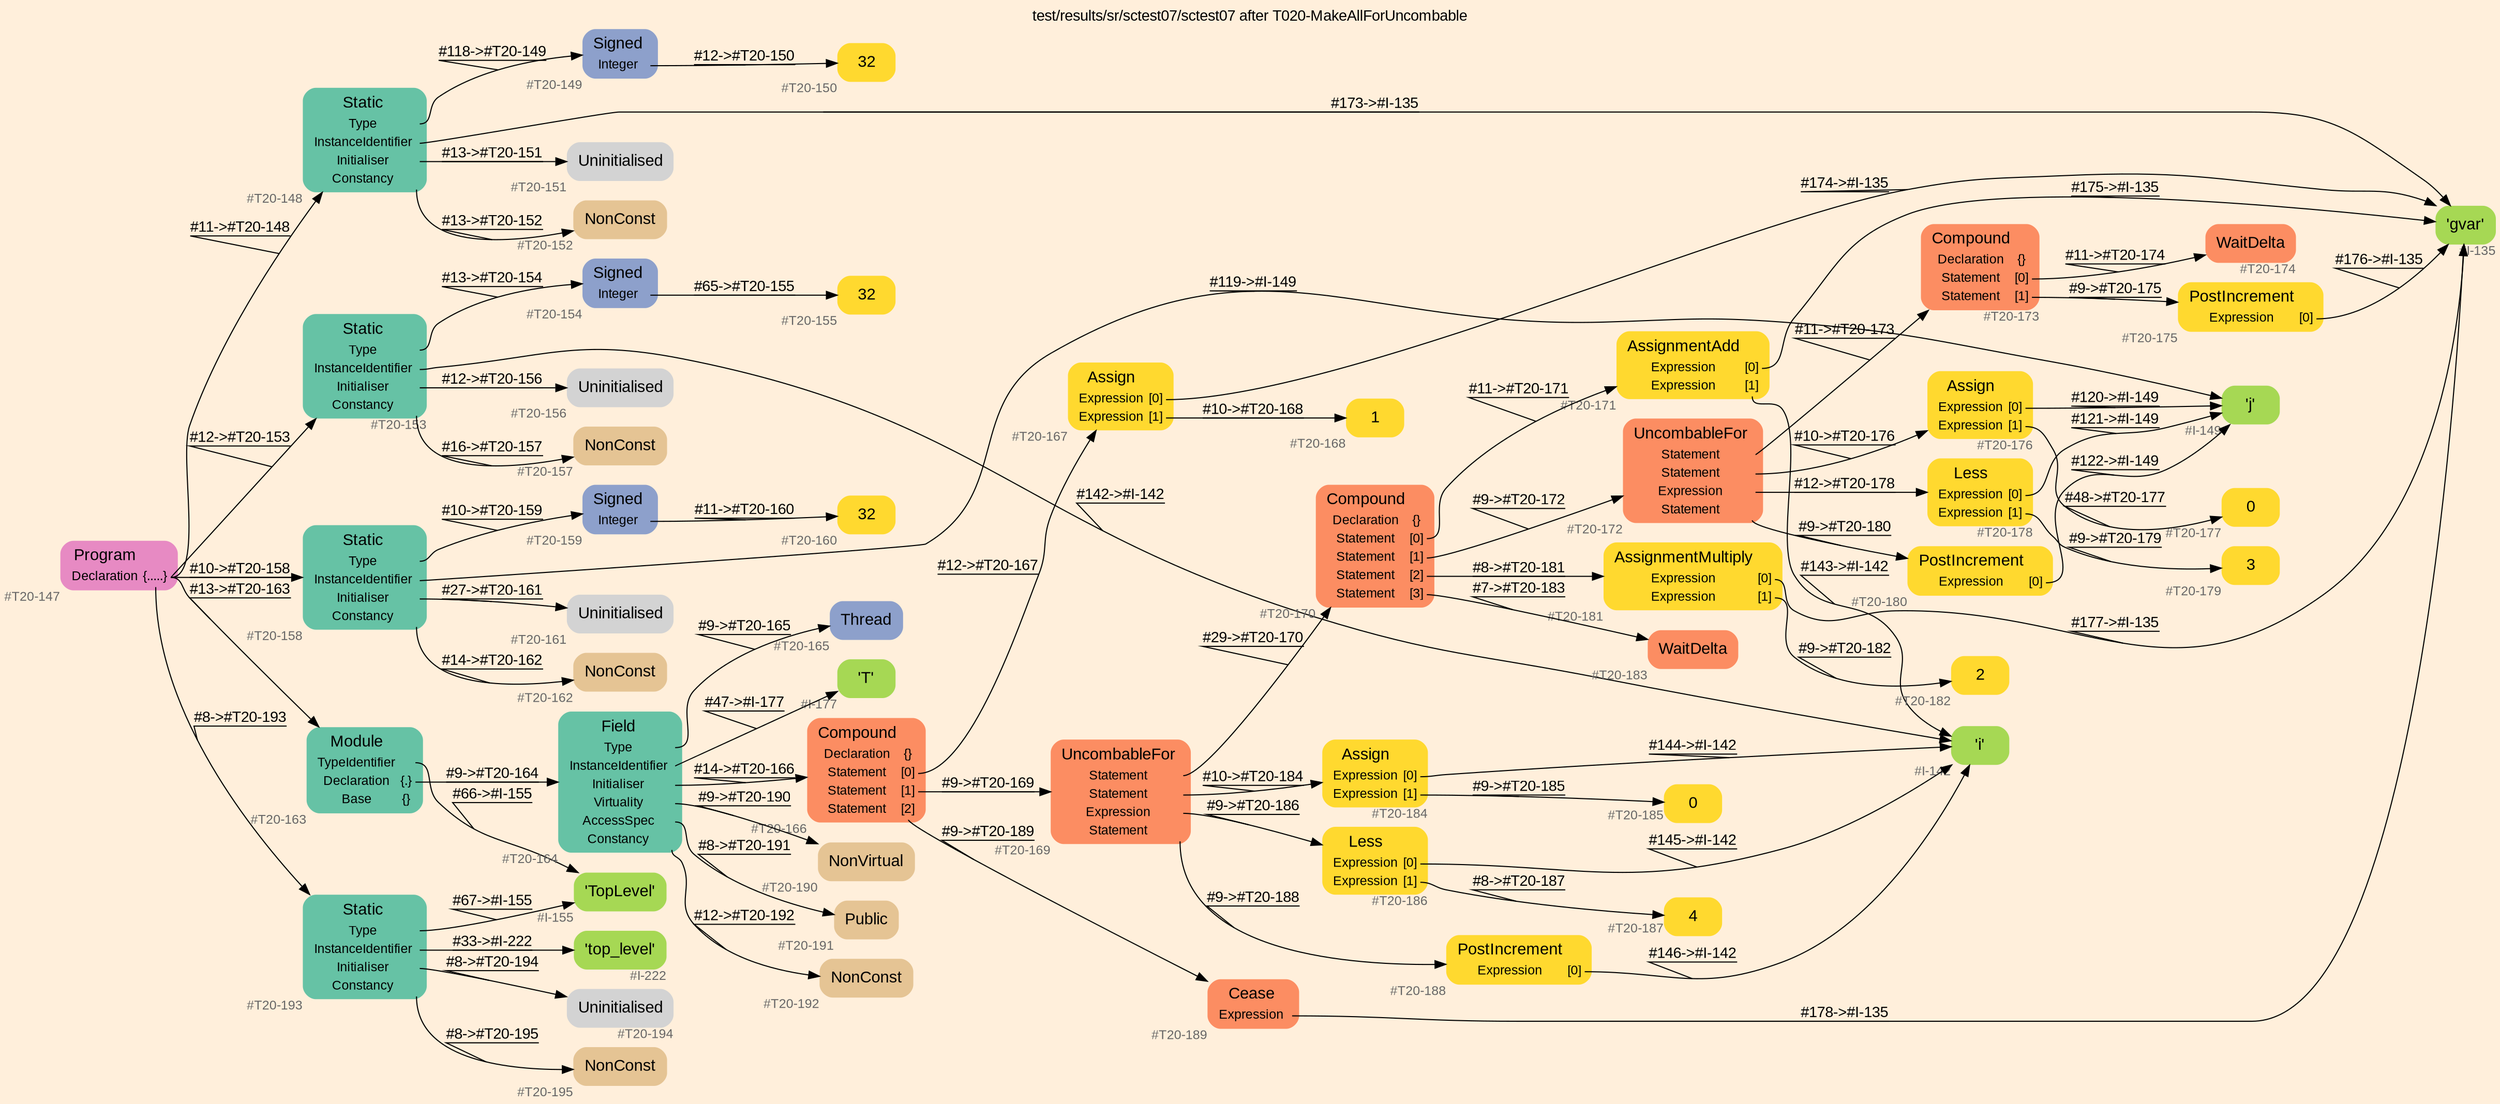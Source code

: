 digraph "test/results/sr/sctest07/sctest07 after T020-MakeAllForUncombable" {
label = "test/results/sr/sctest07/sctest07 after T020-MakeAllForUncombable"
labelloc = t
graph [
    rankdir = "LR"
    ranksep = 0.3
    bgcolor = antiquewhite1
    color = black
    fontcolor = black
    fontname = "Arial"
];
node [
    fontname = "Arial"
];
edge [
    fontname = "Arial"
];

// -------------------- node figure --------------------
// -------- block #T20-147 ----------
"#T20-147" [
    fillcolor = "/set28/4"
    xlabel = "#T20-147"
    fontsize = "12"
    fontcolor = grey40
    shape = "plaintext"
    label = <<TABLE BORDER="0" CELLBORDER="0" CELLSPACING="0">
     <TR><TD><FONT COLOR="black" POINT-SIZE="15">Program</FONT></TD></TR>
     <TR><TD><FONT COLOR="black" POINT-SIZE="12">Declaration</FONT></TD><TD PORT="port0"><FONT COLOR="black" POINT-SIZE="12">{.....}</FONT></TD></TR>
    </TABLE>>
    style = "rounded,filled"
];

// -------- block #T20-148 ----------
"#T20-148" [
    fillcolor = "/set28/1"
    xlabel = "#T20-148"
    fontsize = "12"
    fontcolor = grey40
    shape = "plaintext"
    label = <<TABLE BORDER="0" CELLBORDER="0" CELLSPACING="0">
     <TR><TD><FONT COLOR="black" POINT-SIZE="15">Static</FONT></TD></TR>
     <TR><TD><FONT COLOR="black" POINT-SIZE="12">Type</FONT></TD><TD PORT="port0"></TD></TR>
     <TR><TD><FONT COLOR="black" POINT-SIZE="12">InstanceIdentifier</FONT></TD><TD PORT="port1"></TD></TR>
     <TR><TD><FONT COLOR="black" POINT-SIZE="12">Initialiser</FONT></TD><TD PORT="port2"></TD></TR>
     <TR><TD><FONT COLOR="black" POINT-SIZE="12">Constancy</FONT></TD><TD PORT="port3"></TD></TR>
    </TABLE>>
    style = "rounded,filled"
];

// -------- block #T20-149 ----------
"#T20-149" [
    fillcolor = "/set28/3"
    xlabel = "#T20-149"
    fontsize = "12"
    fontcolor = grey40
    shape = "plaintext"
    label = <<TABLE BORDER="0" CELLBORDER="0" CELLSPACING="0">
     <TR><TD><FONT COLOR="black" POINT-SIZE="15">Signed</FONT></TD></TR>
     <TR><TD><FONT COLOR="black" POINT-SIZE="12">Integer</FONT></TD><TD PORT="port0"></TD></TR>
    </TABLE>>
    style = "rounded,filled"
];

// -------- block #T20-150 ----------
"#T20-150" [
    fillcolor = "/set28/6"
    xlabel = "#T20-150"
    fontsize = "12"
    fontcolor = grey40
    shape = "plaintext"
    label = <<TABLE BORDER="0" CELLBORDER="0" CELLSPACING="0">
     <TR><TD><FONT COLOR="black" POINT-SIZE="15">32</FONT></TD></TR>
    </TABLE>>
    style = "rounded,filled"
];

// -------- block #I-135 ----------
"#I-135" [
    fillcolor = "/set28/5"
    xlabel = "#I-135"
    fontsize = "12"
    fontcolor = grey40
    shape = "plaintext"
    label = <<TABLE BORDER="0" CELLBORDER="0" CELLSPACING="0">
     <TR><TD><FONT COLOR="black" POINT-SIZE="15">'gvar'</FONT></TD></TR>
    </TABLE>>
    style = "rounded,filled"
];

// -------- block #T20-151 ----------
"#T20-151" [
    xlabel = "#T20-151"
    fontsize = "12"
    fontcolor = grey40
    shape = "plaintext"
    label = <<TABLE BORDER="0" CELLBORDER="0" CELLSPACING="0">
     <TR><TD><FONT COLOR="black" POINT-SIZE="15">Uninitialised</FONT></TD></TR>
    </TABLE>>
    style = "rounded,filled"
];

// -------- block #T20-152 ----------
"#T20-152" [
    fillcolor = "/set28/7"
    xlabel = "#T20-152"
    fontsize = "12"
    fontcolor = grey40
    shape = "plaintext"
    label = <<TABLE BORDER="0" CELLBORDER="0" CELLSPACING="0">
     <TR><TD><FONT COLOR="black" POINT-SIZE="15">NonConst</FONT></TD></TR>
    </TABLE>>
    style = "rounded,filled"
];

// -------- block #T20-153 ----------
"#T20-153" [
    fillcolor = "/set28/1"
    xlabel = "#T20-153"
    fontsize = "12"
    fontcolor = grey40
    shape = "plaintext"
    label = <<TABLE BORDER="0" CELLBORDER="0" CELLSPACING="0">
     <TR><TD><FONT COLOR="black" POINT-SIZE="15">Static</FONT></TD></TR>
     <TR><TD><FONT COLOR="black" POINT-SIZE="12">Type</FONT></TD><TD PORT="port0"></TD></TR>
     <TR><TD><FONT COLOR="black" POINT-SIZE="12">InstanceIdentifier</FONT></TD><TD PORT="port1"></TD></TR>
     <TR><TD><FONT COLOR="black" POINT-SIZE="12">Initialiser</FONT></TD><TD PORT="port2"></TD></TR>
     <TR><TD><FONT COLOR="black" POINT-SIZE="12">Constancy</FONT></TD><TD PORT="port3"></TD></TR>
    </TABLE>>
    style = "rounded,filled"
];

// -------- block #T20-154 ----------
"#T20-154" [
    fillcolor = "/set28/3"
    xlabel = "#T20-154"
    fontsize = "12"
    fontcolor = grey40
    shape = "plaintext"
    label = <<TABLE BORDER="0" CELLBORDER="0" CELLSPACING="0">
     <TR><TD><FONT COLOR="black" POINT-SIZE="15">Signed</FONT></TD></TR>
     <TR><TD><FONT COLOR="black" POINT-SIZE="12">Integer</FONT></TD><TD PORT="port0"></TD></TR>
    </TABLE>>
    style = "rounded,filled"
];

// -------- block #T20-155 ----------
"#T20-155" [
    fillcolor = "/set28/6"
    xlabel = "#T20-155"
    fontsize = "12"
    fontcolor = grey40
    shape = "plaintext"
    label = <<TABLE BORDER="0" CELLBORDER="0" CELLSPACING="0">
     <TR><TD><FONT COLOR="black" POINT-SIZE="15">32</FONT></TD></TR>
    </TABLE>>
    style = "rounded,filled"
];

// -------- block #I-142 ----------
"#I-142" [
    fillcolor = "/set28/5"
    xlabel = "#I-142"
    fontsize = "12"
    fontcolor = grey40
    shape = "plaintext"
    label = <<TABLE BORDER="0" CELLBORDER="0" CELLSPACING="0">
     <TR><TD><FONT COLOR="black" POINT-SIZE="15">'i'</FONT></TD></TR>
    </TABLE>>
    style = "rounded,filled"
];

// -------- block #T20-156 ----------
"#T20-156" [
    xlabel = "#T20-156"
    fontsize = "12"
    fontcolor = grey40
    shape = "plaintext"
    label = <<TABLE BORDER="0" CELLBORDER="0" CELLSPACING="0">
     <TR><TD><FONT COLOR="black" POINT-SIZE="15">Uninitialised</FONT></TD></TR>
    </TABLE>>
    style = "rounded,filled"
];

// -------- block #T20-157 ----------
"#T20-157" [
    fillcolor = "/set28/7"
    xlabel = "#T20-157"
    fontsize = "12"
    fontcolor = grey40
    shape = "plaintext"
    label = <<TABLE BORDER="0" CELLBORDER="0" CELLSPACING="0">
     <TR><TD><FONT COLOR="black" POINT-SIZE="15">NonConst</FONT></TD></TR>
    </TABLE>>
    style = "rounded,filled"
];

// -------- block #T20-158 ----------
"#T20-158" [
    fillcolor = "/set28/1"
    xlabel = "#T20-158"
    fontsize = "12"
    fontcolor = grey40
    shape = "plaintext"
    label = <<TABLE BORDER="0" CELLBORDER="0" CELLSPACING="0">
     <TR><TD><FONT COLOR="black" POINT-SIZE="15">Static</FONT></TD></TR>
     <TR><TD><FONT COLOR="black" POINT-SIZE="12">Type</FONT></TD><TD PORT="port0"></TD></TR>
     <TR><TD><FONT COLOR="black" POINT-SIZE="12">InstanceIdentifier</FONT></TD><TD PORT="port1"></TD></TR>
     <TR><TD><FONT COLOR="black" POINT-SIZE="12">Initialiser</FONT></TD><TD PORT="port2"></TD></TR>
     <TR><TD><FONT COLOR="black" POINT-SIZE="12">Constancy</FONT></TD><TD PORT="port3"></TD></TR>
    </TABLE>>
    style = "rounded,filled"
];

// -------- block #T20-159 ----------
"#T20-159" [
    fillcolor = "/set28/3"
    xlabel = "#T20-159"
    fontsize = "12"
    fontcolor = grey40
    shape = "plaintext"
    label = <<TABLE BORDER="0" CELLBORDER="0" CELLSPACING="0">
     <TR><TD><FONT COLOR="black" POINT-SIZE="15">Signed</FONT></TD></TR>
     <TR><TD><FONT COLOR="black" POINT-SIZE="12">Integer</FONT></TD><TD PORT="port0"></TD></TR>
    </TABLE>>
    style = "rounded,filled"
];

// -------- block #T20-160 ----------
"#T20-160" [
    fillcolor = "/set28/6"
    xlabel = "#T20-160"
    fontsize = "12"
    fontcolor = grey40
    shape = "plaintext"
    label = <<TABLE BORDER="0" CELLBORDER="0" CELLSPACING="0">
     <TR><TD><FONT COLOR="black" POINT-SIZE="15">32</FONT></TD></TR>
    </TABLE>>
    style = "rounded,filled"
];

// -------- block #I-149 ----------
"#I-149" [
    fillcolor = "/set28/5"
    xlabel = "#I-149"
    fontsize = "12"
    fontcolor = grey40
    shape = "plaintext"
    label = <<TABLE BORDER="0" CELLBORDER="0" CELLSPACING="0">
     <TR><TD><FONT COLOR="black" POINT-SIZE="15">'j'</FONT></TD></TR>
    </TABLE>>
    style = "rounded,filled"
];

// -------- block #T20-161 ----------
"#T20-161" [
    xlabel = "#T20-161"
    fontsize = "12"
    fontcolor = grey40
    shape = "plaintext"
    label = <<TABLE BORDER="0" CELLBORDER="0" CELLSPACING="0">
     <TR><TD><FONT COLOR="black" POINT-SIZE="15">Uninitialised</FONT></TD></TR>
    </TABLE>>
    style = "rounded,filled"
];

// -------- block #T20-162 ----------
"#T20-162" [
    fillcolor = "/set28/7"
    xlabel = "#T20-162"
    fontsize = "12"
    fontcolor = grey40
    shape = "plaintext"
    label = <<TABLE BORDER="0" CELLBORDER="0" CELLSPACING="0">
     <TR><TD><FONT COLOR="black" POINT-SIZE="15">NonConst</FONT></TD></TR>
    </TABLE>>
    style = "rounded,filled"
];

// -------- block #T20-163 ----------
"#T20-163" [
    fillcolor = "/set28/1"
    xlabel = "#T20-163"
    fontsize = "12"
    fontcolor = grey40
    shape = "plaintext"
    label = <<TABLE BORDER="0" CELLBORDER="0" CELLSPACING="0">
     <TR><TD><FONT COLOR="black" POINT-SIZE="15">Module</FONT></TD></TR>
     <TR><TD><FONT COLOR="black" POINT-SIZE="12">TypeIdentifier</FONT></TD><TD PORT="port0"></TD></TR>
     <TR><TD><FONT COLOR="black" POINT-SIZE="12">Declaration</FONT></TD><TD PORT="port1"><FONT COLOR="black" POINT-SIZE="12">{.}</FONT></TD></TR>
     <TR><TD><FONT COLOR="black" POINT-SIZE="12">Base</FONT></TD><TD PORT="port2"><FONT COLOR="black" POINT-SIZE="12">{}</FONT></TD></TR>
    </TABLE>>
    style = "rounded,filled"
];

// -------- block #I-155 ----------
"#I-155" [
    fillcolor = "/set28/5"
    xlabel = "#I-155"
    fontsize = "12"
    fontcolor = grey40
    shape = "plaintext"
    label = <<TABLE BORDER="0" CELLBORDER="0" CELLSPACING="0">
     <TR><TD><FONT COLOR="black" POINT-SIZE="15">'TopLevel'</FONT></TD></TR>
    </TABLE>>
    style = "rounded,filled"
];

// -------- block #T20-164 ----------
"#T20-164" [
    fillcolor = "/set28/1"
    xlabel = "#T20-164"
    fontsize = "12"
    fontcolor = grey40
    shape = "plaintext"
    label = <<TABLE BORDER="0" CELLBORDER="0" CELLSPACING="0">
     <TR><TD><FONT COLOR="black" POINT-SIZE="15">Field</FONT></TD></TR>
     <TR><TD><FONT COLOR="black" POINT-SIZE="12">Type</FONT></TD><TD PORT="port0"></TD></TR>
     <TR><TD><FONT COLOR="black" POINT-SIZE="12">InstanceIdentifier</FONT></TD><TD PORT="port1"></TD></TR>
     <TR><TD><FONT COLOR="black" POINT-SIZE="12">Initialiser</FONT></TD><TD PORT="port2"></TD></TR>
     <TR><TD><FONT COLOR="black" POINT-SIZE="12">Virtuality</FONT></TD><TD PORT="port3"></TD></TR>
     <TR><TD><FONT COLOR="black" POINT-SIZE="12">AccessSpec</FONT></TD><TD PORT="port4"></TD></TR>
     <TR><TD><FONT COLOR="black" POINT-SIZE="12">Constancy</FONT></TD><TD PORT="port5"></TD></TR>
    </TABLE>>
    style = "rounded,filled"
];

// -------- block #T20-165 ----------
"#T20-165" [
    fillcolor = "/set28/3"
    xlabel = "#T20-165"
    fontsize = "12"
    fontcolor = grey40
    shape = "plaintext"
    label = <<TABLE BORDER="0" CELLBORDER="0" CELLSPACING="0">
     <TR><TD><FONT COLOR="black" POINT-SIZE="15">Thread</FONT></TD></TR>
    </TABLE>>
    style = "rounded,filled"
];

// -------- block #I-177 ----------
"#I-177" [
    fillcolor = "/set28/5"
    xlabel = "#I-177"
    fontsize = "12"
    fontcolor = grey40
    shape = "plaintext"
    label = <<TABLE BORDER="0" CELLBORDER="0" CELLSPACING="0">
     <TR><TD><FONT COLOR="black" POINT-SIZE="15">'T'</FONT></TD></TR>
    </TABLE>>
    style = "rounded,filled"
];

// -------- block #T20-166 ----------
"#T20-166" [
    fillcolor = "/set28/2"
    xlabel = "#T20-166"
    fontsize = "12"
    fontcolor = grey40
    shape = "plaintext"
    label = <<TABLE BORDER="0" CELLBORDER="0" CELLSPACING="0">
     <TR><TD><FONT COLOR="black" POINT-SIZE="15">Compound</FONT></TD></TR>
     <TR><TD><FONT COLOR="black" POINT-SIZE="12">Declaration</FONT></TD><TD PORT="port0"><FONT COLOR="black" POINT-SIZE="12">{}</FONT></TD></TR>
     <TR><TD><FONT COLOR="black" POINT-SIZE="12">Statement</FONT></TD><TD PORT="port1"><FONT COLOR="black" POINT-SIZE="12">[0]</FONT></TD></TR>
     <TR><TD><FONT COLOR="black" POINT-SIZE="12">Statement</FONT></TD><TD PORT="port2"><FONT COLOR="black" POINT-SIZE="12">[1]</FONT></TD></TR>
     <TR><TD><FONT COLOR="black" POINT-SIZE="12">Statement</FONT></TD><TD PORT="port3"><FONT COLOR="black" POINT-SIZE="12">[2]</FONT></TD></TR>
    </TABLE>>
    style = "rounded,filled"
];

// -------- block #T20-167 ----------
"#T20-167" [
    fillcolor = "/set28/6"
    xlabel = "#T20-167"
    fontsize = "12"
    fontcolor = grey40
    shape = "plaintext"
    label = <<TABLE BORDER="0" CELLBORDER="0" CELLSPACING="0">
     <TR><TD><FONT COLOR="black" POINT-SIZE="15">Assign</FONT></TD></TR>
     <TR><TD><FONT COLOR="black" POINT-SIZE="12">Expression</FONT></TD><TD PORT="port0"><FONT COLOR="black" POINT-SIZE="12">[0]</FONT></TD></TR>
     <TR><TD><FONT COLOR="black" POINT-SIZE="12">Expression</FONT></TD><TD PORT="port1"><FONT COLOR="black" POINT-SIZE="12">[1]</FONT></TD></TR>
    </TABLE>>
    style = "rounded,filled"
];

// -------- block #T20-168 ----------
"#T20-168" [
    fillcolor = "/set28/6"
    xlabel = "#T20-168"
    fontsize = "12"
    fontcolor = grey40
    shape = "plaintext"
    label = <<TABLE BORDER="0" CELLBORDER="0" CELLSPACING="0">
     <TR><TD><FONT COLOR="black" POINT-SIZE="15">1</FONT></TD></TR>
    </TABLE>>
    style = "rounded,filled"
];

// -------- block #T20-169 ----------
"#T20-169" [
    fillcolor = "/set28/2"
    xlabel = "#T20-169"
    fontsize = "12"
    fontcolor = grey40
    shape = "plaintext"
    label = <<TABLE BORDER="0" CELLBORDER="0" CELLSPACING="0">
     <TR><TD><FONT COLOR="black" POINT-SIZE="15">UncombableFor</FONT></TD></TR>
     <TR><TD><FONT COLOR="black" POINT-SIZE="12">Statement</FONT></TD><TD PORT="port0"></TD></TR>
     <TR><TD><FONT COLOR="black" POINT-SIZE="12">Statement</FONT></TD><TD PORT="port1"></TD></TR>
     <TR><TD><FONT COLOR="black" POINT-SIZE="12">Expression</FONT></TD><TD PORT="port2"></TD></TR>
     <TR><TD><FONT COLOR="black" POINT-SIZE="12">Statement</FONT></TD><TD PORT="port3"></TD></TR>
    </TABLE>>
    style = "rounded,filled"
];

// -------- block #T20-170 ----------
"#T20-170" [
    fillcolor = "/set28/2"
    xlabel = "#T20-170"
    fontsize = "12"
    fontcolor = grey40
    shape = "plaintext"
    label = <<TABLE BORDER="0" CELLBORDER="0" CELLSPACING="0">
     <TR><TD><FONT COLOR="black" POINT-SIZE="15">Compound</FONT></TD></TR>
     <TR><TD><FONT COLOR="black" POINT-SIZE="12">Declaration</FONT></TD><TD PORT="port0"><FONT COLOR="black" POINT-SIZE="12">{}</FONT></TD></TR>
     <TR><TD><FONT COLOR="black" POINT-SIZE="12">Statement</FONT></TD><TD PORT="port1"><FONT COLOR="black" POINT-SIZE="12">[0]</FONT></TD></TR>
     <TR><TD><FONT COLOR="black" POINT-SIZE="12">Statement</FONT></TD><TD PORT="port2"><FONT COLOR="black" POINT-SIZE="12">[1]</FONT></TD></TR>
     <TR><TD><FONT COLOR="black" POINT-SIZE="12">Statement</FONT></TD><TD PORT="port3"><FONT COLOR="black" POINT-SIZE="12">[2]</FONT></TD></TR>
     <TR><TD><FONT COLOR="black" POINT-SIZE="12">Statement</FONT></TD><TD PORT="port4"><FONT COLOR="black" POINT-SIZE="12">[3]</FONT></TD></TR>
    </TABLE>>
    style = "rounded,filled"
];

// -------- block #T20-171 ----------
"#T20-171" [
    fillcolor = "/set28/6"
    xlabel = "#T20-171"
    fontsize = "12"
    fontcolor = grey40
    shape = "plaintext"
    label = <<TABLE BORDER="0" CELLBORDER="0" CELLSPACING="0">
     <TR><TD><FONT COLOR="black" POINT-SIZE="15">AssignmentAdd</FONT></TD></TR>
     <TR><TD><FONT COLOR="black" POINT-SIZE="12">Expression</FONT></TD><TD PORT="port0"><FONT COLOR="black" POINT-SIZE="12">[0]</FONT></TD></TR>
     <TR><TD><FONT COLOR="black" POINT-SIZE="12">Expression</FONT></TD><TD PORT="port1"><FONT COLOR="black" POINT-SIZE="12">[1]</FONT></TD></TR>
    </TABLE>>
    style = "rounded,filled"
];

// -------- block #T20-172 ----------
"#T20-172" [
    fillcolor = "/set28/2"
    xlabel = "#T20-172"
    fontsize = "12"
    fontcolor = grey40
    shape = "plaintext"
    label = <<TABLE BORDER="0" CELLBORDER="0" CELLSPACING="0">
     <TR><TD><FONT COLOR="black" POINT-SIZE="15">UncombableFor</FONT></TD></TR>
     <TR><TD><FONT COLOR="black" POINT-SIZE="12">Statement</FONT></TD><TD PORT="port0"></TD></TR>
     <TR><TD><FONT COLOR="black" POINT-SIZE="12">Statement</FONT></TD><TD PORT="port1"></TD></TR>
     <TR><TD><FONT COLOR="black" POINT-SIZE="12">Expression</FONT></TD><TD PORT="port2"></TD></TR>
     <TR><TD><FONT COLOR="black" POINT-SIZE="12">Statement</FONT></TD><TD PORT="port3"></TD></TR>
    </TABLE>>
    style = "rounded,filled"
];

// -------- block #T20-173 ----------
"#T20-173" [
    fillcolor = "/set28/2"
    xlabel = "#T20-173"
    fontsize = "12"
    fontcolor = grey40
    shape = "plaintext"
    label = <<TABLE BORDER="0" CELLBORDER="0" CELLSPACING="0">
     <TR><TD><FONT COLOR="black" POINT-SIZE="15">Compound</FONT></TD></TR>
     <TR><TD><FONT COLOR="black" POINT-SIZE="12">Declaration</FONT></TD><TD PORT="port0"><FONT COLOR="black" POINT-SIZE="12">{}</FONT></TD></TR>
     <TR><TD><FONT COLOR="black" POINT-SIZE="12">Statement</FONT></TD><TD PORT="port1"><FONT COLOR="black" POINT-SIZE="12">[0]</FONT></TD></TR>
     <TR><TD><FONT COLOR="black" POINT-SIZE="12">Statement</FONT></TD><TD PORT="port2"><FONT COLOR="black" POINT-SIZE="12">[1]</FONT></TD></TR>
    </TABLE>>
    style = "rounded,filled"
];

// -------- block #T20-174 ----------
"#T20-174" [
    fillcolor = "/set28/2"
    xlabel = "#T20-174"
    fontsize = "12"
    fontcolor = grey40
    shape = "plaintext"
    label = <<TABLE BORDER="0" CELLBORDER="0" CELLSPACING="0">
     <TR><TD><FONT COLOR="black" POINT-SIZE="15">WaitDelta</FONT></TD></TR>
    </TABLE>>
    style = "rounded,filled"
];

// -------- block #T20-175 ----------
"#T20-175" [
    fillcolor = "/set28/6"
    xlabel = "#T20-175"
    fontsize = "12"
    fontcolor = grey40
    shape = "plaintext"
    label = <<TABLE BORDER="0" CELLBORDER="0" CELLSPACING="0">
     <TR><TD><FONT COLOR="black" POINT-SIZE="15">PostIncrement</FONT></TD></TR>
     <TR><TD><FONT COLOR="black" POINT-SIZE="12">Expression</FONT></TD><TD PORT="port0"><FONT COLOR="black" POINT-SIZE="12">[0]</FONT></TD></TR>
    </TABLE>>
    style = "rounded,filled"
];

// -------- block #T20-176 ----------
"#T20-176" [
    fillcolor = "/set28/6"
    xlabel = "#T20-176"
    fontsize = "12"
    fontcolor = grey40
    shape = "plaintext"
    label = <<TABLE BORDER="0" CELLBORDER="0" CELLSPACING="0">
     <TR><TD><FONT COLOR="black" POINT-SIZE="15">Assign</FONT></TD></TR>
     <TR><TD><FONT COLOR="black" POINT-SIZE="12">Expression</FONT></TD><TD PORT="port0"><FONT COLOR="black" POINT-SIZE="12">[0]</FONT></TD></TR>
     <TR><TD><FONT COLOR="black" POINT-SIZE="12">Expression</FONT></TD><TD PORT="port1"><FONT COLOR="black" POINT-SIZE="12">[1]</FONT></TD></TR>
    </TABLE>>
    style = "rounded,filled"
];

// -------- block #T20-177 ----------
"#T20-177" [
    fillcolor = "/set28/6"
    xlabel = "#T20-177"
    fontsize = "12"
    fontcolor = grey40
    shape = "plaintext"
    label = <<TABLE BORDER="0" CELLBORDER="0" CELLSPACING="0">
     <TR><TD><FONT COLOR="black" POINT-SIZE="15">0</FONT></TD></TR>
    </TABLE>>
    style = "rounded,filled"
];

// -------- block #T20-178 ----------
"#T20-178" [
    fillcolor = "/set28/6"
    xlabel = "#T20-178"
    fontsize = "12"
    fontcolor = grey40
    shape = "plaintext"
    label = <<TABLE BORDER="0" CELLBORDER="0" CELLSPACING="0">
     <TR><TD><FONT COLOR="black" POINT-SIZE="15">Less</FONT></TD></TR>
     <TR><TD><FONT COLOR="black" POINT-SIZE="12">Expression</FONT></TD><TD PORT="port0"><FONT COLOR="black" POINT-SIZE="12">[0]</FONT></TD></TR>
     <TR><TD><FONT COLOR="black" POINT-SIZE="12">Expression</FONT></TD><TD PORT="port1"><FONT COLOR="black" POINT-SIZE="12">[1]</FONT></TD></TR>
    </TABLE>>
    style = "rounded,filled"
];

// -------- block #T20-179 ----------
"#T20-179" [
    fillcolor = "/set28/6"
    xlabel = "#T20-179"
    fontsize = "12"
    fontcolor = grey40
    shape = "plaintext"
    label = <<TABLE BORDER="0" CELLBORDER="0" CELLSPACING="0">
     <TR><TD><FONT COLOR="black" POINT-SIZE="15">3</FONT></TD></TR>
    </TABLE>>
    style = "rounded,filled"
];

// -------- block #T20-180 ----------
"#T20-180" [
    fillcolor = "/set28/6"
    xlabel = "#T20-180"
    fontsize = "12"
    fontcolor = grey40
    shape = "plaintext"
    label = <<TABLE BORDER="0" CELLBORDER="0" CELLSPACING="0">
     <TR><TD><FONT COLOR="black" POINT-SIZE="15">PostIncrement</FONT></TD></TR>
     <TR><TD><FONT COLOR="black" POINT-SIZE="12">Expression</FONT></TD><TD PORT="port0"><FONT COLOR="black" POINT-SIZE="12">[0]</FONT></TD></TR>
    </TABLE>>
    style = "rounded,filled"
];

// -------- block #T20-181 ----------
"#T20-181" [
    fillcolor = "/set28/6"
    xlabel = "#T20-181"
    fontsize = "12"
    fontcolor = grey40
    shape = "plaintext"
    label = <<TABLE BORDER="0" CELLBORDER="0" CELLSPACING="0">
     <TR><TD><FONT COLOR="black" POINT-SIZE="15">AssignmentMultiply</FONT></TD></TR>
     <TR><TD><FONT COLOR="black" POINT-SIZE="12">Expression</FONT></TD><TD PORT="port0"><FONT COLOR="black" POINT-SIZE="12">[0]</FONT></TD></TR>
     <TR><TD><FONT COLOR="black" POINT-SIZE="12">Expression</FONT></TD><TD PORT="port1"><FONT COLOR="black" POINT-SIZE="12">[1]</FONT></TD></TR>
    </TABLE>>
    style = "rounded,filled"
];

// -------- block #T20-182 ----------
"#T20-182" [
    fillcolor = "/set28/6"
    xlabel = "#T20-182"
    fontsize = "12"
    fontcolor = grey40
    shape = "plaintext"
    label = <<TABLE BORDER="0" CELLBORDER="0" CELLSPACING="0">
     <TR><TD><FONT COLOR="black" POINT-SIZE="15">2</FONT></TD></TR>
    </TABLE>>
    style = "rounded,filled"
];

// -------- block #T20-183 ----------
"#T20-183" [
    fillcolor = "/set28/2"
    xlabel = "#T20-183"
    fontsize = "12"
    fontcolor = grey40
    shape = "plaintext"
    label = <<TABLE BORDER="0" CELLBORDER="0" CELLSPACING="0">
     <TR><TD><FONT COLOR="black" POINT-SIZE="15">WaitDelta</FONT></TD></TR>
    </TABLE>>
    style = "rounded,filled"
];

// -------- block #T20-184 ----------
"#T20-184" [
    fillcolor = "/set28/6"
    xlabel = "#T20-184"
    fontsize = "12"
    fontcolor = grey40
    shape = "plaintext"
    label = <<TABLE BORDER="0" CELLBORDER="0" CELLSPACING="0">
     <TR><TD><FONT COLOR="black" POINT-SIZE="15">Assign</FONT></TD></TR>
     <TR><TD><FONT COLOR="black" POINT-SIZE="12">Expression</FONT></TD><TD PORT="port0"><FONT COLOR="black" POINT-SIZE="12">[0]</FONT></TD></TR>
     <TR><TD><FONT COLOR="black" POINT-SIZE="12">Expression</FONT></TD><TD PORT="port1"><FONT COLOR="black" POINT-SIZE="12">[1]</FONT></TD></TR>
    </TABLE>>
    style = "rounded,filled"
];

// -------- block #T20-185 ----------
"#T20-185" [
    fillcolor = "/set28/6"
    xlabel = "#T20-185"
    fontsize = "12"
    fontcolor = grey40
    shape = "plaintext"
    label = <<TABLE BORDER="0" CELLBORDER="0" CELLSPACING="0">
     <TR><TD><FONT COLOR="black" POINT-SIZE="15">0</FONT></TD></TR>
    </TABLE>>
    style = "rounded,filled"
];

// -------- block #T20-186 ----------
"#T20-186" [
    fillcolor = "/set28/6"
    xlabel = "#T20-186"
    fontsize = "12"
    fontcolor = grey40
    shape = "plaintext"
    label = <<TABLE BORDER="0" CELLBORDER="0" CELLSPACING="0">
     <TR><TD><FONT COLOR="black" POINT-SIZE="15">Less</FONT></TD></TR>
     <TR><TD><FONT COLOR="black" POINT-SIZE="12">Expression</FONT></TD><TD PORT="port0"><FONT COLOR="black" POINT-SIZE="12">[0]</FONT></TD></TR>
     <TR><TD><FONT COLOR="black" POINT-SIZE="12">Expression</FONT></TD><TD PORT="port1"><FONT COLOR="black" POINT-SIZE="12">[1]</FONT></TD></TR>
    </TABLE>>
    style = "rounded,filled"
];

// -------- block #T20-187 ----------
"#T20-187" [
    fillcolor = "/set28/6"
    xlabel = "#T20-187"
    fontsize = "12"
    fontcolor = grey40
    shape = "plaintext"
    label = <<TABLE BORDER="0" CELLBORDER="0" CELLSPACING="0">
     <TR><TD><FONT COLOR="black" POINT-SIZE="15">4</FONT></TD></TR>
    </TABLE>>
    style = "rounded,filled"
];

// -------- block #T20-188 ----------
"#T20-188" [
    fillcolor = "/set28/6"
    xlabel = "#T20-188"
    fontsize = "12"
    fontcolor = grey40
    shape = "plaintext"
    label = <<TABLE BORDER="0" CELLBORDER="0" CELLSPACING="0">
     <TR><TD><FONT COLOR="black" POINT-SIZE="15">PostIncrement</FONT></TD></TR>
     <TR><TD><FONT COLOR="black" POINT-SIZE="12">Expression</FONT></TD><TD PORT="port0"><FONT COLOR="black" POINT-SIZE="12">[0]</FONT></TD></TR>
    </TABLE>>
    style = "rounded,filled"
];

// -------- block #T20-189 ----------
"#T20-189" [
    fillcolor = "/set28/2"
    xlabel = "#T20-189"
    fontsize = "12"
    fontcolor = grey40
    shape = "plaintext"
    label = <<TABLE BORDER="0" CELLBORDER="0" CELLSPACING="0">
     <TR><TD><FONT COLOR="black" POINT-SIZE="15">Cease</FONT></TD></TR>
     <TR><TD><FONT COLOR="black" POINT-SIZE="12">Expression</FONT></TD><TD PORT="port0"></TD></TR>
    </TABLE>>
    style = "rounded,filled"
];

// -------- block #T20-190 ----------
"#T20-190" [
    fillcolor = "/set28/7"
    xlabel = "#T20-190"
    fontsize = "12"
    fontcolor = grey40
    shape = "plaintext"
    label = <<TABLE BORDER="0" CELLBORDER="0" CELLSPACING="0">
     <TR><TD><FONT COLOR="black" POINT-SIZE="15">NonVirtual</FONT></TD></TR>
    </TABLE>>
    style = "rounded,filled"
];

// -------- block #T20-191 ----------
"#T20-191" [
    fillcolor = "/set28/7"
    xlabel = "#T20-191"
    fontsize = "12"
    fontcolor = grey40
    shape = "plaintext"
    label = <<TABLE BORDER="0" CELLBORDER="0" CELLSPACING="0">
     <TR><TD><FONT COLOR="black" POINT-SIZE="15">Public</FONT></TD></TR>
    </TABLE>>
    style = "rounded,filled"
];

// -------- block #T20-192 ----------
"#T20-192" [
    fillcolor = "/set28/7"
    xlabel = "#T20-192"
    fontsize = "12"
    fontcolor = grey40
    shape = "plaintext"
    label = <<TABLE BORDER="0" CELLBORDER="0" CELLSPACING="0">
     <TR><TD><FONT COLOR="black" POINT-SIZE="15">NonConst</FONT></TD></TR>
    </TABLE>>
    style = "rounded,filled"
];

// -------- block #T20-193 ----------
"#T20-193" [
    fillcolor = "/set28/1"
    xlabel = "#T20-193"
    fontsize = "12"
    fontcolor = grey40
    shape = "plaintext"
    label = <<TABLE BORDER="0" CELLBORDER="0" CELLSPACING="0">
     <TR><TD><FONT COLOR="black" POINT-SIZE="15">Static</FONT></TD></TR>
     <TR><TD><FONT COLOR="black" POINT-SIZE="12">Type</FONT></TD><TD PORT="port0"></TD></TR>
     <TR><TD><FONT COLOR="black" POINT-SIZE="12">InstanceIdentifier</FONT></TD><TD PORT="port1"></TD></TR>
     <TR><TD><FONT COLOR="black" POINT-SIZE="12">Initialiser</FONT></TD><TD PORT="port2"></TD></TR>
     <TR><TD><FONT COLOR="black" POINT-SIZE="12">Constancy</FONT></TD><TD PORT="port3"></TD></TR>
    </TABLE>>
    style = "rounded,filled"
];

// -------- block #I-222 ----------
"#I-222" [
    fillcolor = "/set28/5"
    xlabel = "#I-222"
    fontsize = "12"
    fontcolor = grey40
    shape = "plaintext"
    label = <<TABLE BORDER="0" CELLBORDER="0" CELLSPACING="0">
     <TR><TD><FONT COLOR="black" POINT-SIZE="15">'top_level'</FONT></TD></TR>
    </TABLE>>
    style = "rounded,filled"
];

// -------- block #T20-194 ----------
"#T20-194" [
    xlabel = "#T20-194"
    fontsize = "12"
    fontcolor = grey40
    shape = "plaintext"
    label = <<TABLE BORDER="0" CELLBORDER="0" CELLSPACING="0">
     <TR><TD><FONT COLOR="black" POINT-SIZE="15">Uninitialised</FONT></TD></TR>
    </TABLE>>
    style = "rounded,filled"
];

// -------- block #T20-195 ----------
"#T20-195" [
    fillcolor = "/set28/7"
    xlabel = "#T20-195"
    fontsize = "12"
    fontcolor = grey40
    shape = "plaintext"
    label = <<TABLE BORDER="0" CELLBORDER="0" CELLSPACING="0">
     <TR><TD><FONT COLOR="black" POINT-SIZE="15">NonConst</FONT></TD></TR>
    </TABLE>>
    style = "rounded,filled"
];

"#T20-147":port0 -> "#T20-148" [
    label = "#11-&gt;#T20-148"
    decorate = true
    color = black
    fontcolor = black
];

"#T20-147":port0 -> "#T20-153" [
    label = "#12-&gt;#T20-153"
    decorate = true
    color = black
    fontcolor = black
];

"#T20-147":port0 -> "#T20-158" [
    label = "#10-&gt;#T20-158"
    decorate = true
    color = black
    fontcolor = black
];

"#T20-147":port0 -> "#T20-163" [
    label = "#13-&gt;#T20-163"
    decorate = true
    color = black
    fontcolor = black
];

"#T20-147":port0 -> "#T20-193" [
    label = "#8-&gt;#T20-193"
    decorate = true
    color = black
    fontcolor = black
];

"#T20-148":port0 -> "#T20-149" [
    label = "#118-&gt;#T20-149"
    decorate = true
    color = black
    fontcolor = black
];

"#T20-148":port1 -> "#I-135" [
    label = "#173-&gt;#I-135"
    decorate = true
    color = black
    fontcolor = black
];

"#T20-148":port2 -> "#T20-151" [
    label = "#13-&gt;#T20-151"
    decorate = true
    color = black
    fontcolor = black
];

"#T20-148":port3 -> "#T20-152" [
    label = "#13-&gt;#T20-152"
    decorate = true
    color = black
    fontcolor = black
];

"#T20-149":port0 -> "#T20-150" [
    label = "#12-&gt;#T20-150"
    decorate = true
    color = black
    fontcolor = black
];

"#T20-153":port0 -> "#T20-154" [
    label = "#13-&gt;#T20-154"
    decorate = true
    color = black
    fontcolor = black
];

"#T20-153":port1 -> "#I-142" [
    label = "#142-&gt;#I-142"
    decorate = true
    color = black
    fontcolor = black
];

"#T20-153":port2 -> "#T20-156" [
    label = "#12-&gt;#T20-156"
    decorate = true
    color = black
    fontcolor = black
];

"#T20-153":port3 -> "#T20-157" [
    label = "#16-&gt;#T20-157"
    decorate = true
    color = black
    fontcolor = black
];

"#T20-154":port0 -> "#T20-155" [
    label = "#65-&gt;#T20-155"
    decorate = true
    color = black
    fontcolor = black
];

"#T20-158":port0 -> "#T20-159" [
    label = "#10-&gt;#T20-159"
    decorate = true
    color = black
    fontcolor = black
];

"#T20-158":port1 -> "#I-149" [
    label = "#119-&gt;#I-149"
    decorate = true
    color = black
    fontcolor = black
];

"#T20-158":port2 -> "#T20-161" [
    label = "#27-&gt;#T20-161"
    decorate = true
    color = black
    fontcolor = black
];

"#T20-158":port3 -> "#T20-162" [
    label = "#14-&gt;#T20-162"
    decorate = true
    color = black
    fontcolor = black
];

"#T20-159":port0 -> "#T20-160" [
    label = "#11-&gt;#T20-160"
    decorate = true
    color = black
    fontcolor = black
];

"#T20-163":port0 -> "#I-155" [
    label = "#66-&gt;#I-155"
    decorate = true
    color = black
    fontcolor = black
];

"#T20-163":port1 -> "#T20-164" [
    label = "#9-&gt;#T20-164"
    decorate = true
    color = black
    fontcolor = black
];

"#T20-164":port0 -> "#T20-165" [
    label = "#9-&gt;#T20-165"
    decorate = true
    color = black
    fontcolor = black
];

"#T20-164":port1 -> "#I-177" [
    label = "#47-&gt;#I-177"
    decorate = true
    color = black
    fontcolor = black
];

"#T20-164":port2 -> "#T20-166" [
    label = "#14-&gt;#T20-166"
    decorate = true
    color = black
    fontcolor = black
];

"#T20-164":port3 -> "#T20-190" [
    label = "#9-&gt;#T20-190"
    decorate = true
    color = black
    fontcolor = black
];

"#T20-164":port4 -> "#T20-191" [
    label = "#8-&gt;#T20-191"
    decorate = true
    color = black
    fontcolor = black
];

"#T20-164":port5 -> "#T20-192" [
    label = "#12-&gt;#T20-192"
    decorate = true
    color = black
    fontcolor = black
];

"#T20-166":port1 -> "#T20-167" [
    label = "#12-&gt;#T20-167"
    decorate = true
    color = black
    fontcolor = black
];

"#T20-166":port2 -> "#T20-169" [
    label = "#9-&gt;#T20-169"
    decorate = true
    color = black
    fontcolor = black
];

"#T20-166":port3 -> "#T20-189" [
    label = "#9-&gt;#T20-189"
    decorate = true
    color = black
    fontcolor = black
];

"#T20-167":port0 -> "#I-135" [
    label = "#174-&gt;#I-135"
    decorate = true
    color = black
    fontcolor = black
];

"#T20-167":port1 -> "#T20-168" [
    label = "#10-&gt;#T20-168"
    decorate = true
    color = black
    fontcolor = black
];

"#T20-169":port0 -> "#T20-170" [
    label = "#29-&gt;#T20-170"
    decorate = true
    color = black
    fontcolor = black
];

"#T20-169":port1 -> "#T20-184" [
    label = "#10-&gt;#T20-184"
    decorate = true
    color = black
    fontcolor = black
];

"#T20-169":port2 -> "#T20-186" [
    label = "#9-&gt;#T20-186"
    decorate = true
    color = black
    fontcolor = black
];

"#T20-169":port3 -> "#T20-188" [
    label = "#9-&gt;#T20-188"
    decorate = true
    color = black
    fontcolor = black
];

"#T20-170":port1 -> "#T20-171" [
    label = "#11-&gt;#T20-171"
    decorate = true
    color = black
    fontcolor = black
];

"#T20-170":port2 -> "#T20-172" [
    label = "#9-&gt;#T20-172"
    decorate = true
    color = black
    fontcolor = black
];

"#T20-170":port3 -> "#T20-181" [
    label = "#8-&gt;#T20-181"
    decorate = true
    color = black
    fontcolor = black
];

"#T20-170":port4 -> "#T20-183" [
    label = "#7-&gt;#T20-183"
    decorate = true
    color = black
    fontcolor = black
];

"#T20-171":port0 -> "#I-135" [
    label = "#175-&gt;#I-135"
    decorate = true
    color = black
    fontcolor = black
];

"#T20-171":port1 -> "#I-142" [
    label = "#143-&gt;#I-142"
    decorate = true
    color = black
    fontcolor = black
];

"#T20-172":port0 -> "#T20-173" [
    label = "#11-&gt;#T20-173"
    decorate = true
    color = black
    fontcolor = black
];

"#T20-172":port1 -> "#T20-176" [
    label = "#10-&gt;#T20-176"
    decorate = true
    color = black
    fontcolor = black
];

"#T20-172":port2 -> "#T20-178" [
    label = "#12-&gt;#T20-178"
    decorate = true
    color = black
    fontcolor = black
];

"#T20-172":port3 -> "#T20-180" [
    label = "#9-&gt;#T20-180"
    decorate = true
    color = black
    fontcolor = black
];

"#T20-173":port1 -> "#T20-174" [
    label = "#11-&gt;#T20-174"
    decorate = true
    color = black
    fontcolor = black
];

"#T20-173":port2 -> "#T20-175" [
    label = "#9-&gt;#T20-175"
    decorate = true
    color = black
    fontcolor = black
];

"#T20-175":port0 -> "#I-135" [
    label = "#176-&gt;#I-135"
    decorate = true
    color = black
    fontcolor = black
];

"#T20-176":port0 -> "#I-149" [
    label = "#120-&gt;#I-149"
    decorate = true
    color = black
    fontcolor = black
];

"#T20-176":port1 -> "#T20-177" [
    label = "#48-&gt;#T20-177"
    decorate = true
    color = black
    fontcolor = black
];

"#T20-178":port0 -> "#I-149" [
    label = "#121-&gt;#I-149"
    decorate = true
    color = black
    fontcolor = black
];

"#T20-178":port1 -> "#T20-179" [
    label = "#9-&gt;#T20-179"
    decorate = true
    color = black
    fontcolor = black
];

"#T20-180":port0 -> "#I-149" [
    label = "#122-&gt;#I-149"
    decorate = true
    color = black
    fontcolor = black
];

"#T20-181":port0 -> "#I-135" [
    label = "#177-&gt;#I-135"
    decorate = true
    color = black
    fontcolor = black
];

"#T20-181":port1 -> "#T20-182" [
    label = "#9-&gt;#T20-182"
    decorate = true
    color = black
    fontcolor = black
];

"#T20-184":port0 -> "#I-142" [
    label = "#144-&gt;#I-142"
    decorate = true
    color = black
    fontcolor = black
];

"#T20-184":port1 -> "#T20-185" [
    label = "#9-&gt;#T20-185"
    decorate = true
    color = black
    fontcolor = black
];

"#T20-186":port0 -> "#I-142" [
    label = "#145-&gt;#I-142"
    decorate = true
    color = black
    fontcolor = black
];

"#T20-186":port1 -> "#T20-187" [
    label = "#8-&gt;#T20-187"
    decorate = true
    color = black
    fontcolor = black
];

"#T20-188":port0 -> "#I-142" [
    label = "#146-&gt;#I-142"
    decorate = true
    color = black
    fontcolor = black
];

"#T20-189":port0 -> "#I-135" [
    label = "#178-&gt;#I-135"
    decorate = true
    color = black
    fontcolor = black
];

"#T20-193":port0 -> "#I-155" [
    label = "#67-&gt;#I-155"
    decorate = true
    color = black
    fontcolor = black
];

"#T20-193":port1 -> "#I-222" [
    label = "#33-&gt;#I-222"
    decorate = true
    color = black
    fontcolor = black
];

"#T20-193":port2 -> "#T20-194" [
    label = "#8-&gt;#T20-194"
    decorate = true
    color = black
    fontcolor = black
];

"#T20-193":port3 -> "#T20-195" [
    label = "#8-&gt;#T20-195"
    decorate = true
    color = black
    fontcolor = black
];


}
